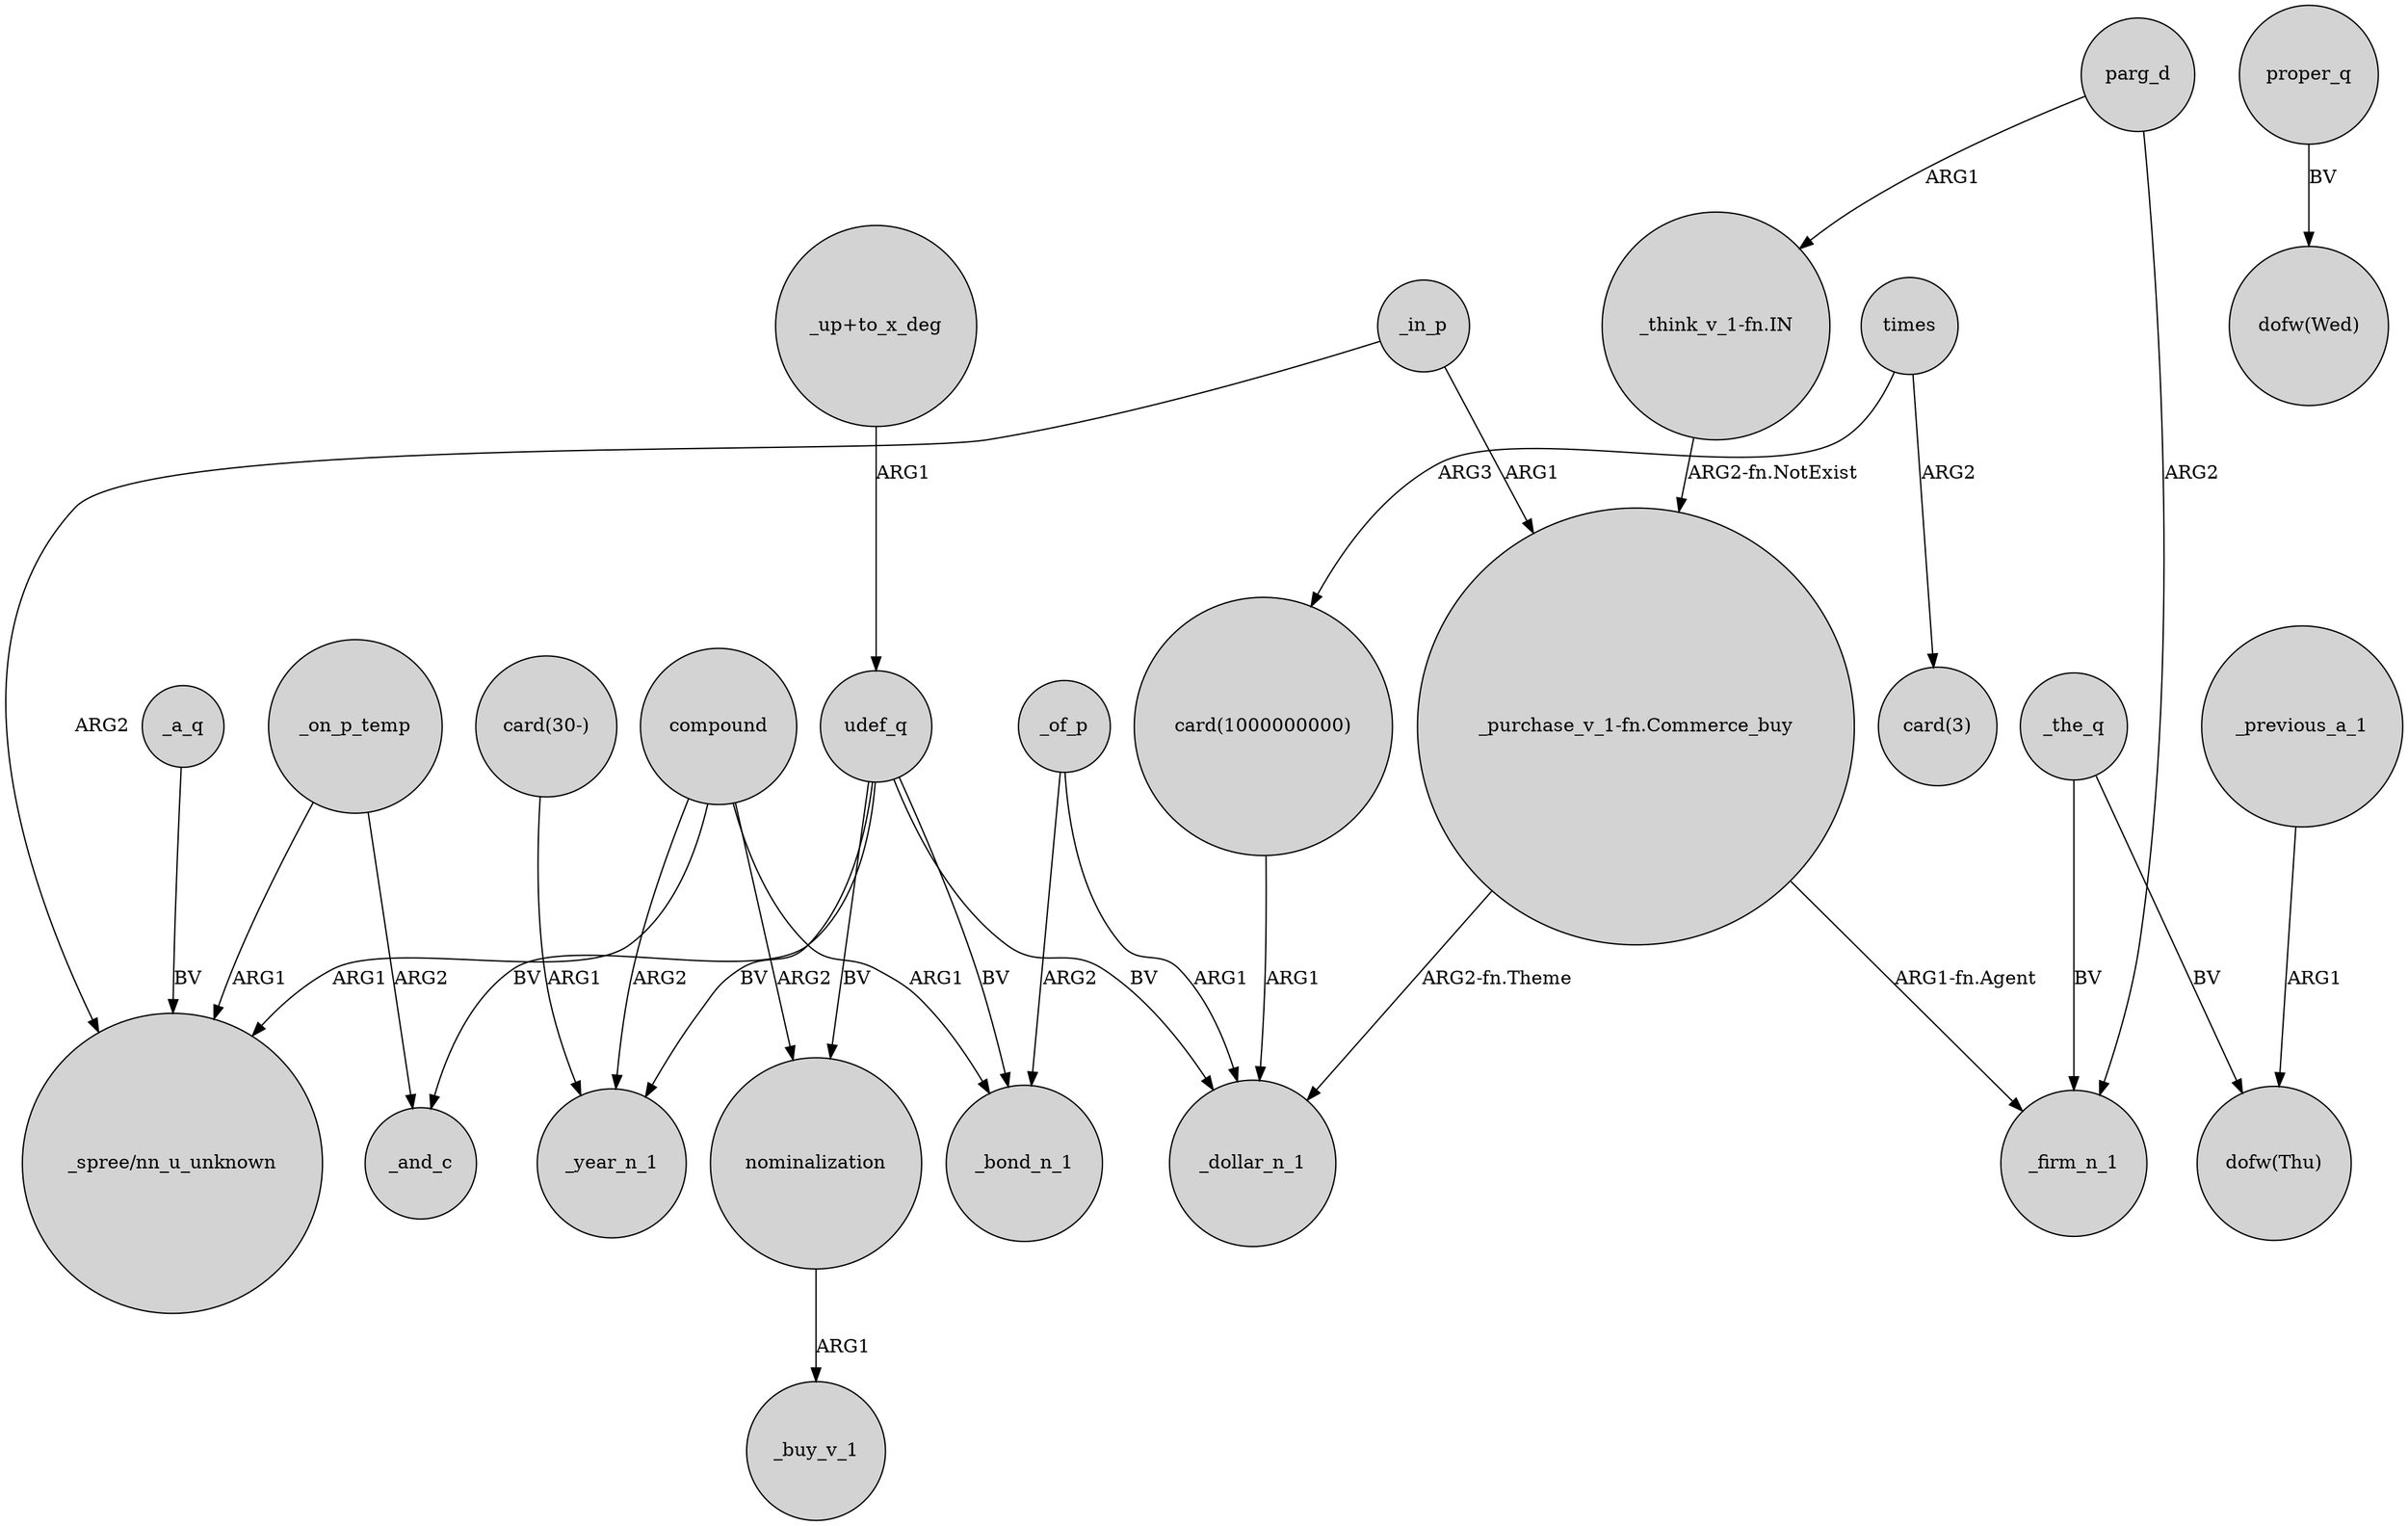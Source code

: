 digraph {
	node [shape=circle style=filled]
	_a_q -> "_spree/nn_u_unknown" [label=BV]
	"_up+to_x_deg" -> udef_q [label=ARG1]
	_in_p -> "_spree/nn_u_unknown" [label=ARG2]
	compound -> "_spree/nn_u_unknown" [label=ARG1]
	_on_p_temp -> _and_c [label=ARG2]
	_of_p -> _dollar_n_1 [label=ARG1]
	compound -> _bond_n_1 [label=ARG1]
	"card(30-)" -> _year_n_1 [label=ARG1]
	"_think_v_1-fn.IN" -> "_purchase_v_1-fn.Commerce_buy" [label="ARG2-fn.NotExist"]
	_of_p -> _bond_n_1 [label=ARG2]
	"_purchase_v_1-fn.Commerce_buy" -> _firm_n_1 [label="ARG1-fn.Agent"]
	compound -> nominalization [label=ARG2]
	nominalization -> _buy_v_1 [label=ARG1]
	times -> "card(1000000000)" [label=ARG3]
	udef_q -> _bond_n_1 [label=BV]
	_in_p -> "_purchase_v_1-fn.Commerce_buy" [label=ARG1]
	proper_q -> "dofw(Wed)" [label=BV]
	udef_q -> nominalization [label=BV]
	_the_q -> _firm_n_1 [label=BV]
	compound -> _year_n_1 [label=ARG2]
	"_purchase_v_1-fn.Commerce_buy" -> _dollar_n_1 [label="ARG2-fn.Theme"]
	times -> "card(3)" [label=ARG2]
	udef_q -> _year_n_1 [label=BV]
	_on_p_temp -> "_spree/nn_u_unknown" [label=ARG1]
	_the_q -> "dofw(Thu)" [label=BV]
	_previous_a_1 -> "dofw(Thu)" [label=ARG1]
	"card(1000000000)" -> _dollar_n_1 [label=ARG1]
	udef_q -> _and_c [label=BV]
	parg_d -> _firm_n_1 [label=ARG2]
	udef_q -> _dollar_n_1 [label=BV]
	parg_d -> "_think_v_1-fn.IN" [label=ARG1]
}

